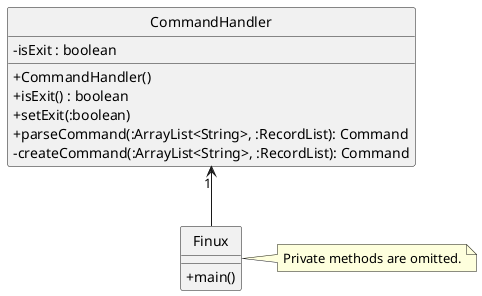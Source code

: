 @startuml
skinparam classAttributeIconSize 0
hide circle

note "Private methods are omitted." as N1

class CommandHandler {
    -isExit : boolean
    +CommandHandler()
    +isExit() : boolean
    +setExit(:boolean)
    +parseCommand(:ArrayList<String>, :RecordList): Command
    -createCommand(:ArrayList<String>, :RecordList): Command
}

class Finux {
    +main()
}

CommandHandler"1" <-- Finux
Finux -right> N1
@enduml